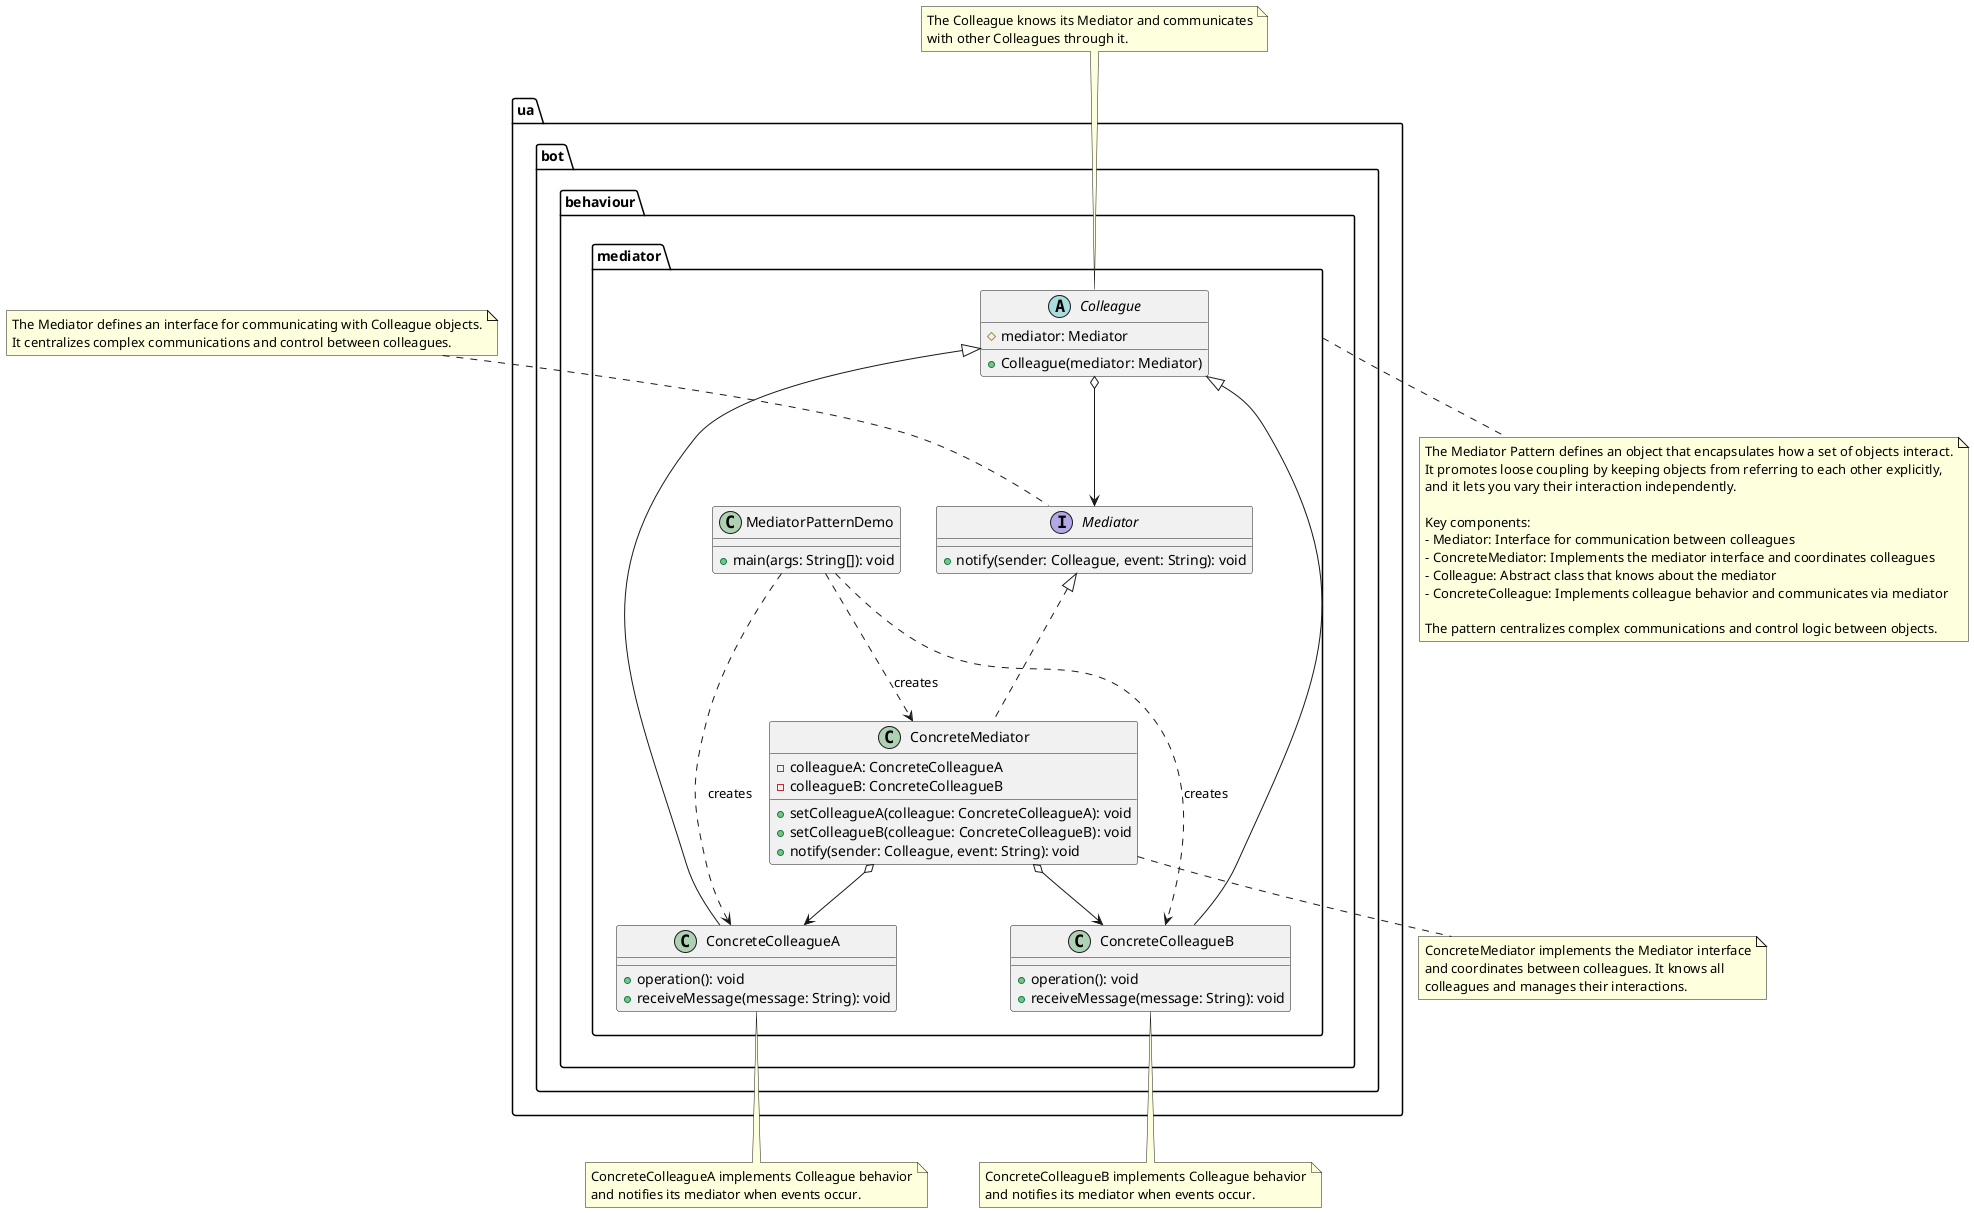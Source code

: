 @startuml Mediator Pattern

package "ua.bot.behaviour.mediator" {
    ' Mediator interface and implementation
    interface "Mediator" {
        +notify(sender: Colleague, event: String): void
    }
    
    class "ConcreteMediator" {
        -colleagueA: ConcreteColleagueA
        -colleagueB: ConcreteColleagueB
        +setColleagueA(colleague: ConcreteColleagueA): void
        +setColleagueB(colleague: ConcreteColleagueB): void
        +notify(sender: Colleague, event: String): void
    }
    
    ' Colleague abstract class and implementations
    abstract class "Colleague" {
        #mediator: Mediator
        +Colleague(mediator: Mediator)
    }
    
    class "ConcreteColleagueA" {
        +operation(): void
        +receiveMessage(message: String): void
    }
    
    class "ConcreteColleagueB" {
        +operation(): void
        +receiveMessage(message: String): void
    }
    
    ' Client
    class "MediatorPatternDemo" {
        +main(args: String[]): void
    }
    
    ' Relationships
    Mediator <|.. ConcreteMediator
    Colleague <|-- ConcreteColleagueA
    Colleague <|-- ConcreteColleagueB
    
    ConcreteMediator o--> ConcreteColleagueA
    ConcreteMediator o--> ConcreteColleagueB
    
    Colleague o--> Mediator
    
    MediatorPatternDemo ..> ConcreteMediator : creates
    MediatorPatternDemo ..> ConcreteColleagueA : creates
    MediatorPatternDemo ..> ConcreteColleagueB : creates
}

note top of Mediator
  The Mediator defines an interface for communicating with Colleague objects.
  It centralizes complex communications and control between colleagues.
end note

note top of Colleague
  The Colleague knows its Mediator and communicates
  with other Colleagues through it.
end note

note bottom of ConcreteColleagueA
  ConcreteColleagueA implements Colleague behavior
  and notifies its mediator when events occur.
end note

note bottom of ConcreteColleagueB
  ConcreteColleagueB implements Colleague behavior
  and notifies its mediator when events occur.
end note

note bottom of ConcreteMediator
  ConcreteMediator implements the Mediator interface
  and coordinates between colleagues. It knows all
  colleagues and manages their interactions.
end note

note bottom of ua.bot.behaviour.mediator
  The Mediator Pattern defines an object that encapsulates how a set of objects interact.
  It promotes loose coupling by keeping objects from referring to each other explicitly,
  and it lets you vary their interaction independently.
  
  Key components:
  - Mediator: Interface for communication between colleagues
  - ConcreteMediator: Implements the mediator interface and coordinates colleagues
  - Colleague: Abstract class that knows about the mediator
  - ConcreteColleague: Implements colleague behavior and communicates via mediator
  
  The pattern centralizes complex communications and control logic between objects.
end note

@enduml
